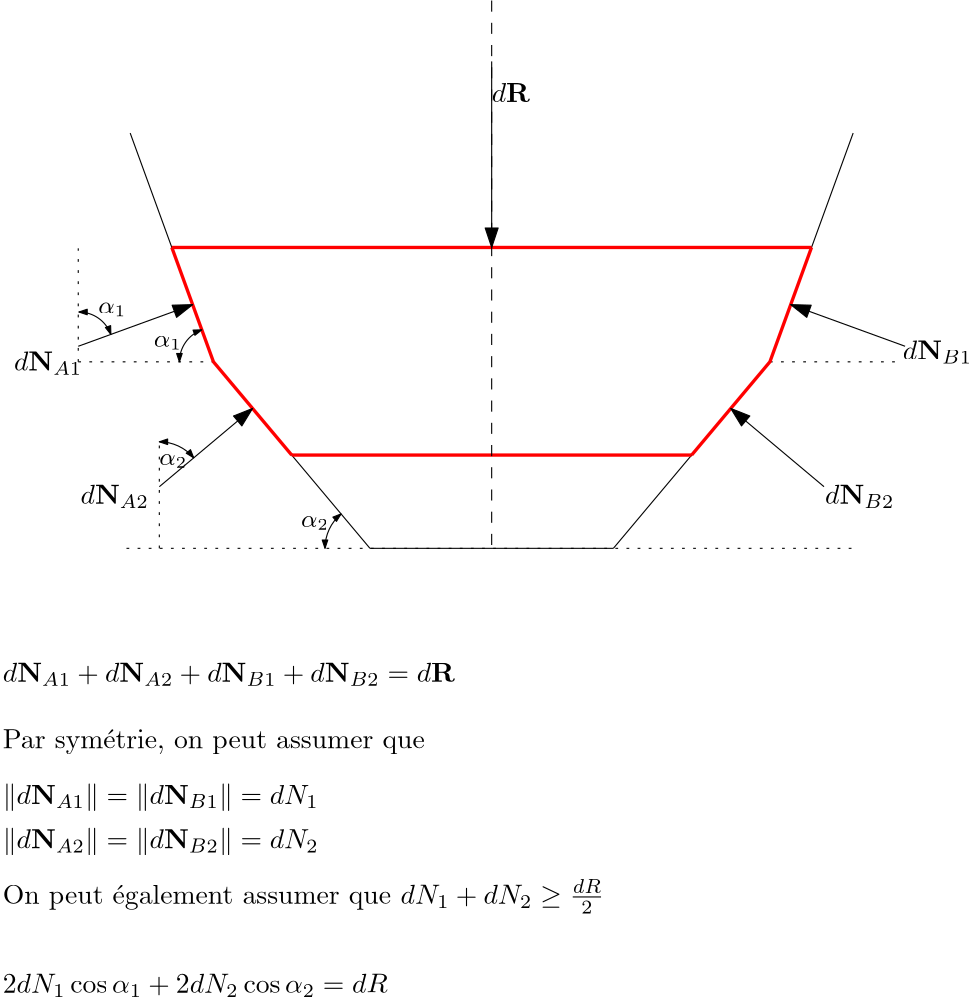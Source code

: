 <?xml version="1.0"?>
<!DOCTYPE ipe SYSTEM "ipe.dtd">
<ipe version="70212" creator="Ipe 7.2.13">
<info created="D:20210920130213" modified="D:20210921120226"/>
<preamble>\usepackage{amsmath}
\newcommand{\norm}[1]{\left\lVert#1\right\rVert}</preamble>
<ipestyle name="basic">
<symbol name="arrow/arc(spx)">
<path stroke="sym-stroke" fill="sym-stroke" pen="sym-pen">
0 0 m
-1 0.333 l
-1 -0.333 l
h
</path>
</symbol>
<symbol name="arrow/farc(spx)">
<path stroke="sym-stroke" fill="white" pen="sym-pen">
0 0 m
-1 0.333 l
-1 -0.333 l
h
</path>
</symbol>
<symbol name="arrow/ptarc(spx)">
<path stroke="sym-stroke" fill="sym-stroke" pen="sym-pen">
0 0 m
-1 0.333 l
-0.8 0 l
-1 -0.333 l
h
</path>
</symbol>
<symbol name="arrow/fptarc(spx)">
<path stroke="sym-stroke" fill="white" pen="sym-pen">
0 0 m
-1 0.333 l
-0.8 0 l
-1 -0.333 l
h
</path>
</symbol>
<symbol name="mark/circle(sx)" transformations="translations">
<path fill="sym-stroke">
0.6 0 0 0.6 0 0 e
0.4 0 0 0.4 0 0 e
</path>
</symbol>
<symbol name="mark/disk(sx)" transformations="translations">
<path fill="sym-stroke">
0.6 0 0 0.6 0 0 e
</path>
</symbol>
<symbol name="mark/fdisk(sfx)" transformations="translations">
<group>
<path fill="sym-fill">
0.5 0 0 0.5 0 0 e
</path>
<path fill="sym-stroke" fillrule="eofill">
0.6 0 0 0.6 0 0 e
0.4 0 0 0.4 0 0 e
</path>
</group>
</symbol>
<symbol name="mark/box(sx)" transformations="translations">
<path fill="sym-stroke" fillrule="eofill">
-0.6 -0.6 m
0.6 -0.6 l
0.6 0.6 l
-0.6 0.6 l
h
-0.4 -0.4 m
0.4 -0.4 l
0.4 0.4 l
-0.4 0.4 l
h
</path>
</symbol>
<symbol name="mark/square(sx)" transformations="translations">
<path fill="sym-stroke">
-0.6 -0.6 m
0.6 -0.6 l
0.6 0.6 l
-0.6 0.6 l
h
</path>
</symbol>
<symbol name="mark/fsquare(sfx)" transformations="translations">
<group>
<path fill="sym-fill">
-0.5 -0.5 m
0.5 -0.5 l
0.5 0.5 l
-0.5 0.5 l
h
</path>
<path fill="sym-stroke" fillrule="eofill">
-0.6 -0.6 m
0.6 -0.6 l
0.6 0.6 l
-0.6 0.6 l
h
-0.4 -0.4 m
0.4 -0.4 l
0.4 0.4 l
-0.4 0.4 l
h
</path>
</group>
</symbol>
<symbol name="mark/cross(sx)" transformations="translations">
<group>
<path fill="sym-stroke">
-0.43 -0.57 m
0.57 0.43 l
0.43 0.57 l
-0.57 -0.43 l
h
</path>
<path fill="sym-stroke">
-0.43 0.57 m
0.57 -0.43 l
0.43 -0.57 l
-0.57 0.43 l
h
</path>
</group>
</symbol>
<symbol name="arrow/fnormal(spx)">
<path stroke="sym-stroke" fill="white" pen="sym-pen">
0 0 m
-1 0.333 l
-1 -0.333 l
h
</path>
</symbol>
<symbol name="arrow/pointed(spx)">
<path stroke="sym-stroke" fill="sym-stroke" pen="sym-pen">
0 0 m
-1 0.333 l
-0.8 0 l
-1 -0.333 l
h
</path>
</symbol>
<symbol name="arrow/fpointed(spx)">
<path stroke="sym-stroke" fill="white" pen="sym-pen">
0 0 m
-1 0.333 l
-0.8 0 l
-1 -0.333 l
h
</path>
</symbol>
<symbol name="arrow/linear(spx)">
<path stroke="sym-stroke" pen="sym-pen">
-1 0.333 m
0 0 l
-1 -0.333 l
</path>
</symbol>
<symbol name="arrow/fdouble(spx)">
<path stroke="sym-stroke" fill="white" pen="sym-pen">
0 0 m
-1 0.333 l
-1 -0.333 l
h
-1 0 m
-2 0.333 l
-2 -0.333 l
h
</path>
</symbol>
<symbol name="arrow/double(spx)">
<path stroke="sym-stroke" fill="sym-stroke" pen="sym-pen">
0 0 m
-1 0.333 l
-1 -0.333 l
h
-1 0 m
-2 0.333 l
-2 -0.333 l
h
</path>
</symbol>
<pen name="heavier" value="0.8"/>
<pen name="fat" value="1.2"/>
<pen name="ultrafat" value="2"/>
<symbolsize name="large" value="5"/>
<symbolsize name="small" value="2"/>
<symbolsize name="tiny" value="1.1"/>
<arrowsize name="large" value="10"/>
<arrowsize name="small" value="5"/>
<arrowsize name="tiny" value="3"/>
<color name="red" value="1 0 0"/>
<color name="green" value="0 1 0"/>
<color name="blue" value="0 0 1"/>
<color name="yellow" value="1 1 0"/>
<color name="orange" value="1 0.647 0"/>
<color name="gold" value="1 0.843 0"/>
<color name="purple" value="0.627 0.125 0.941"/>
<color name="gray" value="0.745"/>
<color name="brown" value="0.647 0.165 0.165"/>
<color name="navy" value="0 0 0.502"/>
<color name="pink" value="1 0.753 0.796"/>
<color name="seagreen" value="0.18 0.545 0.341"/>
<color name="turquoise" value="0.251 0.878 0.816"/>
<color name="violet" value="0.933 0.51 0.933"/>
<color name="darkblue" value="0 0 0.545"/>
<color name="darkcyan" value="0 0.545 0.545"/>
<color name="darkgray" value="0.663"/>
<color name="darkgreen" value="0 0.392 0"/>
<color name="darkmagenta" value="0.545 0 0.545"/>
<color name="darkorange" value="1 0.549 0"/>
<color name="darkred" value="0.545 0 0"/>
<color name="lightblue" value="0.678 0.847 0.902"/>
<color name="lightcyan" value="0.878 1 1"/>
<color name="lightgray" value="0.827"/>
<color name="lightgreen" value="0.565 0.933 0.565"/>
<color name="lightyellow" value="1 1 0.878"/>
<dashstyle name="dashed" value="[4] 0"/>
<dashstyle name="dotted" value="[1 3] 0"/>
<dashstyle name="dash dotted" value="[4 2 1 2] 0"/>
<dashstyle name="dash dot dotted" value="[4 2 1 2 1 2] 0"/>
<textsize name="large" value="\large"/>
<textsize name="Large" value="\Large"/>
<textsize name="LARGE" value="\LARGE"/>
<textsize name="huge" value="\huge"/>
<textsize name="Huge" value="\Huge"/>
<textsize name="small" value="\small"/>
<textsize name="footnote" value="\footnotesize"/>
<textsize name="tiny" value="\tiny"/>
<textstyle name="center" begin="\begin{center}" end="\end{center}"/>
<textstyle name="itemize" begin="\begin{itemize}" end="\end{itemize}"/>
<textstyle name="item" begin="\begin{itemize}\item{}" end="\end{itemize}"/>
<gridsize name="4 pts" value="4"/>
<gridsize name="8 pts (~3 mm)" value="8"/>
<gridsize name="16 pts (~6 mm)" value="16"/>
<gridsize name="32 pts (~12 mm)" value="32"/>
<gridsize name="10 pts (~3.5 mm)" value="10"/>
<gridsize name="20 pts (~7 mm)" value="20"/>
<gridsize name="14 pts (~5 mm)" value="14"/>
<gridsize name="28 pts (~10 mm)" value="28"/>
<gridsize name="56 pts (~20 mm)" value="56"/>
<anglesize name="90 deg" value="90"/>
<anglesize name="60 deg" value="60"/>
<anglesize name="45 deg" value="45"/>
<anglesize name="30 deg" value="30"/>
<anglesize name="22.5 deg" value="22.5"/>
<opacity name="10%" value="0.1"/>
<opacity name="30%" value="0.3"/>
<opacity name="50%" value="0.5"/>
<opacity name="75%" value="0.75"/>
<tiling name="falling" angle="-60" step="4" width="1"/>
<tiling name="rising" angle="30" step="4" width="1"/>
</ipestyle>
<page>
<layer name="alpha"/>
<view layers="alpha" active="alpha"/>
<path layer="alpha" matrix="1.82592 0 0 1.82592 -178.043 -632.232" stroke="black">
240 688 m
288 688 l
</path>
<path matrix="1.17368 1.39874 -1.39874 1.17368 1028.47 -519.187" stroke="black">
240 688 m
288 688 l
</path>
<path matrix="0.624502 1.7158 -1.7158 0.624502 1434.75 -150.311" stroke="black">
240 688 m
288 688 l
</path>
<path matrix="-1.17368 1.39873 1.39873 1.17368 -420.468 -519.187" stroke="black">
240 688 m
288 688 l
</path>
<path matrix="-0.624503 1.7158 1.7158 0.624503 -826.748 -150.311" stroke="black">
240 688 m
288 688 l
</path>
<path matrix="1.82592 0 0 1.82592 -178.043 -632.232" stroke="black" dash="dotted">
192 688 m
336 688 l
</path>
<path matrix="1.82592 0 0 1.82592 -178.043 -632.232" stroke="black" dash="dotted">
318.854 724.77 m
344.191 724.77 l
</path>
<path matrix="1.92106 0 0 1.92106 -457.37 -701.189" stroke="black" dash="dotted">
318.854 724.77 m
344.191 724.77 l
</path>
<path matrix="1.82592 0 0 1.82592 -178.043 -632.232" stroke="black" dash="dotted">
200.938 747.323 m
209.146 724.77 l
</path>
<path matrix="1.82592 0 0 1.82592 -178.043 -632.232" stroke="red" pen="fat">
200.938 747.323 m
209.146 724.77 l
224.573 706.385 l
</path>
<path matrix="-1.82592 0 0 1.82592 786.043 -632.232" stroke="red" pen="fat">
200.938 747.323 m
209.146 724.77 l
224.573 706.385 l
</path>
<path matrix="1.82592 0 0 1.82592 -178.043 -632.232" stroke="red" pen="fat">
303.427 706.385 m
224.573 706.385 l
</path>
<path matrix="2.92049 0 0 1.82592 -467.008 -557.483" stroke="red" pen="fat">
303.427 706.385 m
224.573 706.385 l
</path>
<path matrix="-0.699367 -0.586839 -0.586839 0.699367 789.519 334.031" stroke="black" rarrow="normal/normal">
240 688 m
288 688 l
</path>
<path matrix="2.40853 0 0 2.40853 -331.851 -1033.07" stroke="black" dash="dashed">
264 769.875 m
264 688 l
</path>
<path matrix="-0.857901 -0.312251 -0.312251 0.857901 617.073 196.434" stroke="black" rarrow="normal/normal">
240 688 m
288 688 l
</path>
<path matrix="0.857901 -0.312252 0.312252 0.857901 -9.0734 196.434" stroke="black" rarrow="normal/normal">
240 688 m
288 688 l
</path>
<path matrix="0.699367 -0.586839 0.586839 0.699367 -181.519 334.031" stroke="black" rarrow="normal/normal">
240 688 m
288 688 l
</path>
<path matrix="1.82592 0 0 1.82592 -178.043 -632.232" stroke="black" fill="white" arrow="normal/normal">
264 784 m
264 747.323 l
</path>
<text matrix="1.82592 0 0 1.82592 -178.043 -632.232" transformations="translations" pos="264 776" stroke="black" type="label" width="13.778" height="6.918" depth="0" valign="baseline" style="math">d\mathbf{R}</text>
<path stroke="black" fill="white" arrow="normal/tiny" rarrow="normal/tiny">
244 624 m
16.1779 0 0 -16.1779 260.178 624 249.779 636.393 a
</path>
<text matrix="1.82592 0 0 1.82592 -182.824 -625.411" transformations="translations" pos="200 724" stroke="black" type="label" width="10.057" height="3.867" depth="0.99" valign="baseline" size="small" style="math">\alpha_1</text>
<path stroke="black" fill="white" arrow="normal/tiny" rarrow="normal/tiny">
191.59 691.14 m
12.2529 0 0 -12.2529 203.843 691.14 199.652 702.654 a
</path>
<text matrix="1.82592 0 0 1.82592 -129.791 -690.281" transformations="translations" pos="200 724" stroke="black" type="label" width="10.057" height="3.867" depth="0.99" valign="baseline" size="small" style="math">\alpha_2</text>
<path matrix="0 1.61306 -1.61306 0 1324.27 176.808" stroke="black" dash="dotted">
318.854 724.77 m
344.191 724.77 l
</path>
<path matrix="0 -1 1 0 -535.745 900.666" stroke="black" fill="white" arrow="normal/tiny" rarrow="normal/tiny">
191.59 691.14 m
12.2529 0 0 -12.2529 203.843 691.14 199.652 702.654 a
</path>
<text matrix="1.82592 0 0 1.82592 -202.824 -613.411" transformations="translations" pos="200 724" stroke="black" type="label" width="10.057" height="3.867" depth="0.99" valign="baseline" size="small" style="math">\alpha_1</text>
<path matrix="0 1.51385 -1.51385 0 1281.55 141.303" stroke="black" dash="dotted">
318.854 724.77 m
344.191 724.77 l
</path>
<path matrix="0 -1 1 0 -439.654 906.356" stroke="black" fill="white" arrow="normal/tiny" rarrow="normal/tiny">
244 624 m
16.1779 0 0 -16.1779 260.178 624 249.779 636.393 a
</path>
<text matrix="1.82592 0 0 1.82592 -180.828 -667.949" transformations="translations" pos="200 724" stroke="black" type="label" width="10.057" height="3.867" depth="0.99" valign="baseline" size="small" style="math">\alpha_2</text>
<text matrix="1 0 0 1 -8 -4" transformations="translations" pos="140 692" stroke="black" type="label" width="24.613" height="6.923" depth="1.49" valign="baseline" style="math">d\mathbf{N}_{A1}</text>
<text matrix="1 0 0 1 16 -52" transformations="translations" pos="140 692" stroke="black" type="label" width="24.613" height="6.923" depth="1.49" valign="baseline" style="math">d\mathbf{N}_{A2}</text>
<text matrix="1 0 0 1 284 -52" transformations="translations" pos="140 692" stroke="black" type="label" width="24.98" height="6.923" depth="1.49" valign="baseline" style="math">d\mathbf{N}_{B2}</text>
<text matrix="1 0 0 1 312 0" transformations="translations" pos="140 692" stroke="black" type="label" width="24.98" height="6.923" depth="1.49" valign="baseline" style="math">d\mathbf{N}_{B1}</text>
<text transformations="translations" pos="128 576" stroke="black" type="label" width="162.777" height="6.923" depth="1.49" valign="baseline" style="math">d\mathbf{N}_{A1}+d\mathbf{N}_{A2}+d\mathbf{N}_{B1}+d\mathbf{N}_{B2} = d\mathbf{R}</text>
<text transformations="translations" pos="128 552" stroke="black" type="label" width="155.362" height="6.926" depth="1.93" valign="baseline">Par symétrie, on peut assumer que </text>
<text transformations="translations" pos="128 532" stroke="black" type="label" width="113.744" height="7.473" depth="2.49" valign="baseline" style="math">\norm{d\mathbf{N}_{A1}} = \norm{d\mathbf{N}_{B1}} =dN_1</text>
<text matrix="1 0 0 1 0 -16" transformations="translations" pos="128 532" stroke="black" type="label" width="113.744" height="7.473" depth="2.49" valign="baseline" style="math">\norm{d\mathbf{N}_{A2}} = \norm{d\mathbf{N}_{B2}} =dN_2</text>
<text matrix="1 0 0 1 0 -56" transformations="translations" pos="128 552" stroke="black" type="label" width="216.568" height="8.771" depth="3.43" valign="baseline">On peut également assumer que $dN_1+dN_2  \geq \frac{dR}{2}$</text>
<text transformations="translations" pos="128 464" stroke="black" type="label" width="138.573" height="6.923" depth="1.49" valign="baseline" style="math">2dN_1\cos\alpha_1 + 2dN_2\cos\alpha_2 = dR</text>
</page>
</ipe>
